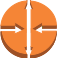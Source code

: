 <?xml version="1.0" encoding="UTF-8"?>
<dia:diagram xmlns:dia="http://www.lysator.liu.se/~alla/dia/">
  <dia:layer name="Fondo" visible="true" active="true">
    <dia:group>
      <dia:group>
        <dia:group>
          <dia:object type="Standard - Polygon" version="0" id="O0">
            <dia:attribute name="obj_pos">
              <dia:point val="2.408,1.075"/>
            </dia:attribute>
            <dia:attribute name="obj_bb">
              <dia:rectangle val="2.243,1.075;2.408,1.675"/>
            </dia:attribute>
            <dia:attribute name="poly_points">
              <dia:point val="2.408,1.075"/>
              <dia:point val="2.408,1.239"/>
              <dia:point val="2.243,1.675"/>
              <dia:point val="2.243,1.511"/>
            </dia:attribute>
            <dia:attribute name="line_color">
              <dia:color val="#9d5025"/>
            </dia:attribute>
            <dia:attribute name="line_width">
              <dia:real val="0"/>
            </dia:attribute>
            <dia:attribute name="inner_color">
              <dia:color val="#9d5025"/>
            </dia:attribute>
            <dia:attribute name="show_background">
              <dia:boolean val="true"/>
            </dia:attribute>
          </dia:object>
        </dia:group>
        <dia:group>
          <dia:object type="Standard - Box" version="0" id="O1">
            <dia:attribute name="obj_pos">
              <dia:point val="1.116,2.285"/>
            </dia:attribute>
            <dia:attribute name="obj_bb">
              <dia:rectangle val="1.116,2.285;1.804,2.449"/>
            </dia:attribute>
            <dia:attribute name="elem_corner">
              <dia:point val="1.116,2.285"/>
            </dia:attribute>
            <dia:attribute name="elem_width">
              <dia:real val="0.687"/>
            </dia:attribute>
            <dia:attribute name="elem_height">
              <dia:real val="0.164"/>
            </dia:attribute>
            <dia:attribute name="border_width">
              <dia:real val="0"/>
            </dia:attribute>
            <dia:attribute name="border_color">
              <dia:color val="#9d5025"/>
            </dia:attribute>
            <dia:attribute name="inner_color">
              <dia:color val="#9d5025"/>
            </dia:attribute>
            <dia:attribute name="show_background">
              <dia:boolean val="true"/>
            </dia:attribute>
          </dia:object>
        </dia:group>
        <dia:group>
          <dia:object type="Standard - Polygon" version="0" id="O2">
            <dia:attribute name="obj_pos">
              <dia:point val="2.356,2.466"/>
            </dia:attribute>
            <dia:attribute name="obj_bb">
              <dia:rectangle val="1.804,2.126;2.356,2.63"/>
            </dia:attribute>
            <dia:attribute name="poly_points">
              <dia:point val="2.356,2.466"/>
              <dia:point val="2.356,2.63"/>
              <dia:point val="1.804,2.29"/>
              <dia:point val="1.804,2.126"/>
            </dia:attribute>
            <dia:attribute name="line_color">
              <dia:color val="#9d5025"/>
            </dia:attribute>
            <dia:attribute name="line_width">
              <dia:real val="0"/>
            </dia:attribute>
            <dia:attribute name="inner_color">
              <dia:color val="#9d5025"/>
            </dia:attribute>
            <dia:attribute name="show_background">
              <dia:boolean val="true"/>
            </dia:attribute>
          </dia:object>
        </dia:group>
        <dia:group>
          <dia:object type="Standard - Box" version="0" id="O3">
            <dia:attribute name="obj_pos">
              <dia:point val="2.25,3.351"/>
            </dia:attribute>
            <dia:attribute name="obj_bb">
              <dia:rectangle val="2.25,3.351;2.379,3.515"/>
            </dia:attribute>
            <dia:attribute name="elem_corner">
              <dia:point val="2.25,3.351"/>
            </dia:attribute>
            <dia:attribute name="elem_width">
              <dia:real val="0.129"/>
            </dia:attribute>
            <dia:attribute name="elem_height">
              <dia:real val="0.164"/>
            </dia:attribute>
            <dia:attribute name="border_width">
              <dia:real val="0"/>
            </dia:attribute>
            <dia:attribute name="border_color">
              <dia:color val="#9d5025"/>
            </dia:attribute>
            <dia:attribute name="inner_color">
              <dia:color val="#9d5025"/>
            </dia:attribute>
            <dia:attribute name="show_background">
              <dia:boolean val="true"/>
            </dia:attribute>
          </dia:object>
        </dia:group>
        <dia:group>
          <dia:object type="Standard - Beziergon" version="0" id="O4">
            <dia:attribute name="obj_pos">
              <dia:point val="2.408,1.075"/>
            </dia:attribute>
            <dia:attribute name="obj_bb">
              <dia:rectangle val="1.116,1.075;2.408,3.761"/>
            </dia:attribute>
            <dia:attribute name="bez_points">
              <dia:point val="2.408,1.075"/>
              <dia:point val="2.243,1.511"/>
              <dia:point val="2.408,1.075"/>
              <dia:point val="2.243,1.511"/>
              <dia:point val="2.379,1.511"/>
              <dia:point val="2.243,1.511"/>
              <dia:point val="2.379,1.511"/>
              <dia:point val="2.379,3.351"/>
              <dia:point val="2.379,1.511"/>
              <dia:point val="2.379,3.351"/>
              <dia:point val="2.25,3.351"/>
              <dia:point val="2.379,3.351"/>
              <dia:point val="2.25,3.351"/>
              <dia:point val="2.405,3.761"/>
              <dia:point val="2.25,3.351"/>
              <dia:point val="2.405,3.761"/>
              <dia:point val="1.735,3.729"/>
              <dia:point val="1.192,3.26"/>
              <dia:point val="1.122,2.605"/>
              <dia:point val="1.804,2.605"/>
              <dia:point val="1.122,2.605"/>
              <dia:point val="1.804,2.605"/>
              <dia:point val="1.804,2.722"/>
              <dia:point val="1.804,2.605"/>
              <dia:point val="1.804,2.722"/>
              <dia:point val="2.356,2.466"/>
              <dia:point val="1.804,2.722"/>
              <dia:point val="2.356,2.466"/>
              <dia:point val="1.804,2.126"/>
              <dia:point val="2.356,2.466"/>
              <dia:point val="1.804,2.126"/>
              <dia:point val="1.804,2.285"/>
              <dia:point val="1.804,2.126"/>
              <dia:point val="1.804,2.285"/>
              <dia:point val="1.116,2.285"/>
              <dia:point val="1.804,2.285"/>
              <dia:point val="1.116,2.285"/>
              <dia:point val="1.158,1.668"/>
              <dia:point val="1.738,1.094"/>
            </dia:attribute>
            <dia:attribute name="corner_types">
              <dia:enum val="-1548163416"/>
              <dia:enum val="0"/>
              <dia:enum val="0"/>
              <dia:enum val="0"/>
              <dia:enum val="0"/>
              <dia:enum val="0"/>
              <dia:enum val="0"/>
              <dia:enum val="0"/>
              <dia:enum val="0"/>
              <dia:enum val="0"/>
              <dia:enum val="0"/>
              <dia:enum val="0"/>
              <dia:enum val="0"/>
              <dia:enum val="0"/>
            </dia:attribute>
            <dia:attribute name="line_color">
              <dia:color val="#f58536"/>
            </dia:attribute>
            <dia:attribute name="line_width">
              <dia:real val="0"/>
            </dia:attribute>
            <dia:attribute name="inner_color">
              <dia:color val="#f58536"/>
            </dia:attribute>
            <dia:attribute name="show_background">
              <dia:boolean val="true"/>
            </dia:attribute>
          </dia:object>
        </dia:group>
        <dia:group>
          <dia:object type="Standard - BezierLine" version="0" id="O5">
            <dia:attribute name="obj_pos">
              <dia:point val="2.405,3.761"/>
            </dia:attribute>
            <dia:attribute name="obj_bb">
              <dia:rectangle val="0.122,2.499;2.405,3.925"/>
            </dia:attribute>
            <dia:attribute name="bez_points">
              <dia:point val="2.405,3.761"/>
              <dia:point val="2.405,3.925"/>
              <dia:point val="2.405,3.761"/>
              <dia:point val="2.405,3.925"/>
              <dia:point val="1.735,3.893"/>
              <dia:point val="1.192,3.425"/>
              <dia:point val="1.122,2.77"/>
              <dia:point val="1.122,2.605"/>
              <dia:point val="1.122,2.77"/>
              <dia:point val="1.122,2.605"/>
              <dia:point val="1.192,3.26"/>
              <dia:point val="1.735,3.729"/>
              <dia:point val="2.405,3.761"/>
            </dia:attribute>
            <dia:attribute name="corner_types">
              <dia:enum val="0"/>
              <dia:enum val="0"/>
              <dia:enum val="0"/>
              <dia:enum val="0"/>
              <dia:enum val="0"/>
            </dia:attribute>
            <dia:attribute name="line_color">
              <dia:color val="#9d5025"/>
            </dia:attribute>
            <dia:attribute name="line_width">
              <dia:real val="0"/>
            </dia:attribute>
          </dia:object>
        </dia:group>
        <dia:object type="Standard - Beziergon" version="0" id="O6">
          <dia:attribute name="obj_pos">
            <dia:point val="2.405,3.761"/>
          </dia:attribute>
          <dia:attribute name="obj_bb">
            <dia:rectangle val="0.122,2.499;2.405,3.925"/>
          </dia:attribute>
          <dia:attribute name="bez_points">
            <dia:point val="2.405,3.761"/>
            <dia:point val="2.405,3.925"/>
            <dia:point val="2.405,3.761"/>
            <dia:point val="2.405,3.925"/>
            <dia:point val="1.735,3.893"/>
            <dia:point val="1.192,3.425"/>
            <dia:point val="1.122,2.77"/>
            <dia:point val="1.122,2.605"/>
            <dia:point val="1.122,2.77"/>
            <dia:point val="1.122,2.605"/>
            <dia:point val="1.192,3.26"/>
            <dia:point val="1.735,3.729"/>
          </dia:attribute>
          <dia:attribute name="corner_types">
            <dia:enum val="-1548163448"/>
            <dia:enum val="0"/>
            <dia:enum val="0"/>
            <dia:enum val="0"/>
            <dia:enum val="0"/>
          </dia:attribute>
          <dia:attribute name="line_color">
            <dia:color val="#9d5025"/>
          </dia:attribute>
          <dia:attribute name="line_width">
            <dia:real val="0"/>
          </dia:attribute>
          <dia:attribute name="inner_color">
            <dia:color val="#9d5025"/>
          </dia:attribute>
          <dia:attribute name="show_background">
            <dia:boolean val="true"/>
          </dia:attribute>
        </dia:object>
        <dia:group>
          <dia:object type="Standard - Polygon" version="0" id="O7">
            <dia:attribute name="obj_pos">
              <dia:point val="2.757,1.511"/>
            </dia:attribute>
            <dia:attribute name="obj_bb">
              <dia:rectangle val="2.593,1.076;2.757,1.675"/>
            </dia:attribute>
            <dia:attribute name="poly_points">
              <dia:point val="2.757,1.511"/>
              <dia:point val="2.757,1.675"/>
              <dia:point val="2.593,1.24"/>
              <dia:point val="2.593,1.076"/>
            </dia:attribute>
            <dia:attribute name="line_color">
              <dia:color val="#9d5025"/>
            </dia:attribute>
            <dia:attribute name="line_width">
              <dia:real val="0"/>
            </dia:attribute>
            <dia:attribute name="inner_color">
              <dia:color val="#9d5025"/>
            </dia:attribute>
            <dia:attribute name="show_background">
              <dia:boolean val="true"/>
            </dia:attribute>
          </dia:object>
        </dia:group>
        <dia:group>
          <dia:object type="Standard - Box" version="0" id="O8">
            <dia:attribute name="obj_pos">
              <dia:point val="3.193,2.277"/>
            </dia:attribute>
            <dia:attribute name="obj_bb">
              <dia:rectangle val="3.193,2.277;3.884,2.441"/>
            </dia:attribute>
            <dia:attribute name="elem_corner">
              <dia:point val="3.193,2.277"/>
            </dia:attribute>
            <dia:attribute name="elem_width">
              <dia:real val="0.691"/>
            </dia:attribute>
            <dia:attribute name="elem_height">
              <dia:real val="0.164"/>
            </dia:attribute>
            <dia:attribute name="border_width">
              <dia:real val="0"/>
            </dia:attribute>
            <dia:attribute name="border_color">
              <dia:color val="#9d5025"/>
            </dia:attribute>
            <dia:attribute name="inner_color">
              <dia:color val="#9d5025"/>
            </dia:attribute>
            <dia:attribute name="show_background">
              <dia:boolean val="true"/>
            </dia:attribute>
          </dia:object>
        </dia:group>
        <dia:group>
          <dia:object type="Standard - Polygon" version="0" id="O9">
            <dia:attribute name="obj_pos">
              <dia:point val="3.193,2.277"/>
            </dia:attribute>
            <dia:attribute name="obj_bb">
              <dia:rectangle val="2.185,2.076;4.193,2.491"/>
            </dia:attribute>
            <dia:attribute name="poly_points">
              <dia:point val="3.193,2.277"/>
              <dia:point val="3.193,2.441"/>
              <dia:point val="3.185,2.29"/>
              <dia:point val="3.185,2.126"/>
            </dia:attribute>
            <dia:attribute name="line_color">
              <dia:color val="#866929"/>
            </dia:attribute>
            <dia:attribute name="line_width">
              <dia:real val="0"/>
            </dia:attribute>
            <dia:attribute name="inner_color">
              <dia:color val="#866929"/>
            </dia:attribute>
            <dia:attribute name="show_background">
              <dia:boolean val="true"/>
            </dia:attribute>
          </dia:object>
        </dia:group>
        <dia:group>
          <dia:object type="Standard - Polygon" version="0" id="O10">
            <dia:attribute name="obj_pos">
              <dia:point val="3.185,2.126"/>
            </dia:attribute>
            <dia:attribute name="obj_bb">
              <dia:rectangle val="2.633,2.126;3.185,2.63"/>
            </dia:attribute>
            <dia:attribute name="poly_points">
              <dia:point val="3.185,2.126"/>
              <dia:point val="3.185,2.29"/>
              <dia:point val="2.633,2.63"/>
              <dia:point val="2.633,2.466"/>
            </dia:attribute>
            <dia:attribute name="line_color">
              <dia:color val="#9d5025"/>
            </dia:attribute>
            <dia:attribute name="line_width">
              <dia:real val="0"/>
            </dia:attribute>
            <dia:attribute name="inner_color">
              <dia:color val="#9d5025"/>
            </dia:attribute>
            <dia:attribute name="show_background">
              <dia:boolean val="true"/>
            </dia:attribute>
          </dia:object>
        </dia:group>
        <dia:group>
          <dia:object type="Standard - Box" version="0" id="O11">
            <dia:attribute name="obj_pos">
              <dia:point val="2.621,3.351"/>
            </dia:attribute>
            <dia:attribute name="obj_bb">
              <dia:rectangle val="2.621,3.351;2.751,3.515"/>
            </dia:attribute>
            <dia:attribute name="elem_corner">
              <dia:point val="2.621,3.351"/>
            </dia:attribute>
            <dia:attribute name="elem_width">
              <dia:real val="0.13"/>
            </dia:attribute>
            <dia:attribute name="elem_height">
              <dia:real val="0.164"/>
            </dia:attribute>
            <dia:attribute name="border_width">
              <dia:real val="0"/>
            </dia:attribute>
            <dia:attribute name="border_color">
              <dia:color val="#9d5025"/>
            </dia:attribute>
            <dia:attribute name="inner_color">
              <dia:color val="#9d5025"/>
            </dia:attribute>
            <dia:attribute name="show_background">
              <dia:boolean val="true"/>
            </dia:attribute>
          </dia:object>
        </dia:group>
        <dia:group>
          <dia:object type="Standard - BezierLine" version="0" id="O12">
            <dia:attribute name="obj_pos">
              <dia:point val="3.871,2.584"/>
            </dia:attribute>
            <dia:attribute name="obj_bb">
              <dia:rectangle val="2.865,2.584;4.865,2.949"/>
            </dia:attribute>
            <dia:attribute name="bez_points">
              <dia:point val="3.871,2.584"/>
              <dia:point val="3.871,2.748"/>
              <dia:point val="3.871,2.584"/>
              <dia:point val="3.871,2.748"/>
              <dia:point val="3.869,2.765"/>
              <dia:point val="3.867,2.781"/>
              <dia:point val="3.865,2.796"/>
              <dia:point val="3.865,2.632"/>
              <dia:point val="3.865,2.796"/>
              <dia:point val="3.865,2.632"/>
              <dia:point val="3.867,2.616"/>
              <dia:point val="3.869,2.6"/>
              <dia:point val="3.871,2.584"/>
            </dia:attribute>
            <dia:attribute name="corner_types">
              <dia:enum val="0"/>
              <dia:enum val="0"/>
              <dia:enum val="0"/>
              <dia:enum val="0"/>
              <dia:enum val="0"/>
            </dia:attribute>
            <dia:attribute name="line_color">
              <dia:color val="#9d5025"/>
            </dia:attribute>
            <dia:attribute name="line_width">
              <dia:real val="0"/>
            </dia:attribute>
          </dia:object>
          <dia:object type="Standard - BezierLine" version="0" id="O13">
            <dia:attribute name="obj_pos">
              <dia:point val="3.865,2.632"/>
            </dia:attribute>
            <dia:attribute name="obj_bb">
              <dia:rectangle val="3.816,2.632;3.865,3.009"/>
            </dia:attribute>
            <dia:attribute name="bez_points">
              <dia:point val="3.865,2.632"/>
              <dia:point val="3.865,2.796"/>
              <dia:point val="3.865,2.632"/>
              <dia:point val="3.865,2.796"/>
              <dia:point val="3.854,2.87"/>
              <dia:point val="3.838,2.941"/>
              <dia:point val="3.816,3.009"/>
              <dia:point val="3.816,2.845"/>
              <dia:point val="3.816,3.009"/>
              <dia:point val="3.816,2.845"/>
              <dia:point val="3.838,2.777"/>
              <dia:point val="3.854,2.706"/>
              <dia:point val="3.865,2.632"/>
            </dia:attribute>
            <dia:attribute name="corner_types">
              <dia:enum val="0"/>
              <dia:enum val="0"/>
              <dia:enum val="0"/>
              <dia:enum val="0"/>
              <dia:enum val="0"/>
            </dia:attribute>
            <dia:attribute name="line_color">
              <dia:color val="#9d5025"/>
            </dia:attribute>
            <dia:attribute name="line_width">
              <dia:real val="0"/>
            </dia:attribute>
          </dia:object>
          <dia:object type="Standard - BezierLine" version="0" id="O14">
            <dia:attribute name="obj_pos">
              <dia:point val="3.816,2.845"/>
            </dia:attribute>
            <dia:attribute name="obj_bb">
              <dia:rectangle val="3.717,2.845;3.816,3.238"/>
            </dia:attribute>
            <dia:attribute name="bez_points">
              <dia:point val="3.816,2.845"/>
              <dia:point val="3.816,3.009"/>
              <dia:point val="3.816,2.845"/>
              <dia:point val="3.816,3.009"/>
              <dia:point val="3.79,3.089"/>
              <dia:point val="3.757,3.165"/>
              <dia:point val="3.717,3.238"/>
              <dia:point val="3.717,3.073"/>
              <dia:point val="3.717,3.238"/>
              <dia:point val="3.717,3.073"/>
              <dia:point val="3.757,3.001"/>
              <dia:point val="3.79,2.925"/>
              <dia:point val="3.816,2.845"/>
            </dia:attribute>
            <dia:attribute name="corner_types">
              <dia:enum val="0"/>
              <dia:enum val="0"/>
              <dia:enum val="0"/>
              <dia:enum val="0"/>
              <dia:enum val="0"/>
            </dia:attribute>
            <dia:attribute name="line_color">
              <dia:color val="#9d5025"/>
            </dia:attribute>
            <dia:attribute name="line_width">
              <dia:real val="0"/>
            </dia:attribute>
          </dia:object>
          <dia:object type="Standard - BezierLine" version="0" id="O15">
            <dia:attribute name="obj_pos">
              <dia:point val="3.717,3.073"/>
            </dia:attribute>
            <dia:attribute name="obj_bb">
              <dia:rectangle val="2.595,3.073;3.717,3.925"/>
            </dia:attribute>
            <dia:attribute name="bez_points">
              <dia:point val="3.717,3.073"/>
              <dia:point val="3.717,3.238"/>
              <dia:point val="3.717,3.073"/>
              <dia:point val="3.717,3.238"/>
              <dia:point val="3.499,3.632"/>
              <dia:point val="3.081,3.899"/>
              <dia:point val="2.595,3.925"/>
              <dia:point val="2.595,3.761"/>
              <dia:point val="2.595,3.925"/>
              <dia:point val="2.595,3.761"/>
              <dia:point val="3.081,3.735"/>
              <dia:point val="3.499,3.468"/>
              <dia:point val="3.717,3.073"/>
            </dia:attribute>
            <dia:attribute name="corner_types">
              <dia:enum val="0"/>
              <dia:enum val="0"/>
              <dia:enum val="0"/>
              <dia:enum val="0"/>
              <dia:enum val="0"/>
            </dia:attribute>
            <dia:attribute name="line_color">
              <dia:color val="#9d5025"/>
            </dia:attribute>
            <dia:attribute name="line_width">
              <dia:real val="0"/>
            </dia:attribute>
          </dia:object>
        </dia:group>
        <dia:object type="Standard - Beziergon" version="0" id="O16">
          <dia:attribute name="obj_pos">
            <dia:point val="3.871,2.584"/>
          </dia:attribute>
          <dia:attribute name="obj_bb">
            <dia:rectangle val="2.595,2.478;4.871,3.925"/>
          </dia:attribute>
          <dia:attribute name="bez_points">
            <dia:point val="3.871,2.584"/>
            <dia:point val="3.871,2.748"/>
            <dia:point val="3.871,2.584"/>
            <dia:point val="3.871,2.748"/>
            <dia:point val="3.801,3.401"/>
            <dia:point val="3.262,3.889"/>
            <dia:point val="2.595,3.925"/>
            <dia:point val="2.595,3.761"/>
            <dia:point val="2.595,3.925"/>
            <dia:point val="2.595,3.761"/>
            <dia:point val="3.262,3.725"/>
            <dia:point val="3.801,3.237"/>
          </dia:attribute>
          <dia:attribute name="corner_types">
            <dia:enum val="-1548163448"/>
            <dia:enum val="0"/>
            <dia:enum val="0"/>
            <dia:enum val="0"/>
            <dia:enum val="0"/>
          </dia:attribute>
          <dia:attribute name="line_color">
            <dia:color val="#9d5025"/>
          </dia:attribute>
          <dia:attribute name="line_width">
            <dia:real val="0"/>
          </dia:attribute>
          <dia:attribute name="inner_color">
            <dia:color val="#9d5025"/>
          </dia:attribute>
          <dia:attribute name="show_background">
            <dia:boolean val="true"/>
          </dia:attribute>
        </dia:object>
        <dia:group>
          <dia:object type="Standard - Beziergon" version="0" id="O17">
            <dia:attribute name="obj_pos">
              <dia:point val="2.593,1.076"/>
            </dia:attribute>
            <dia:attribute name="obj_bb">
              <dia:rectangle val="2.593,1.076;3.884,3.761"/>
            </dia:attribute>
            <dia:attribute name="bez_points">
              <dia:point val="2.593,1.076"/>
              <dia:point val="3.26,1.123"/>
              <dia:point val="3.876,1.632"/>
              <dia:point val="3.884,2.277"/>
              <dia:point val="3.193,2.277"/>
              <dia:point val="3.884,2.277"/>
              <dia:point val="3.193,2.277"/>
              <dia:point val="3.185,2.126"/>
              <dia:point val="3.193,2.277"/>
              <dia:point val="3.185,2.126"/>
              <dia:point val="2.633,2.466"/>
              <dia:point val="3.185,2.126"/>
              <dia:point val="2.633,2.466"/>
              <dia:point val="3.185,2.722"/>
              <dia:point val="2.633,2.466"/>
              <dia:point val="3.185,2.722"/>
              <dia:point val="3.185,2.584"/>
              <dia:point val="3.185,2.722"/>
              <dia:point val="3.185,2.584"/>
              <dia:point val="3.871,2.584"/>
              <dia:point val="3.185,2.584"/>
              <dia:point val="3.871,2.584"/>
              <dia:point val="3.801,3.237"/>
              <dia:point val="3.262,3.725"/>
              <dia:point val="2.595,3.761"/>
              <dia:point val="2.751,3.351"/>
              <dia:point val="2.595,3.761"/>
              <dia:point val="2.751,3.351"/>
              <dia:point val="2.621,3.351"/>
              <dia:point val="2.751,3.351"/>
              <dia:point val="2.621,3.351"/>
              <dia:point val="2.621,1.511"/>
              <dia:point val="2.621,3.351"/>
              <dia:point val="2.621,1.511"/>
              <dia:point val="2.757,1.511"/>
              <dia:point val="2.621,1.511"/>
              <dia:point val="2.757,1.511"/>
              <dia:point val="2.593,1.076"/>
              <dia:point val="2.757,1.511"/>
            </dia:attribute>
            <dia:attribute name="corner_types">
              <dia:enum val="-1548163416"/>
              <dia:enum val="0"/>
              <dia:enum val="0"/>
              <dia:enum val="0"/>
              <dia:enum val="0"/>
              <dia:enum val="0"/>
              <dia:enum val="0"/>
              <dia:enum val="0"/>
              <dia:enum val="0"/>
              <dia:enum val="0"/>
              <dia:enum val="0"/>
              <dia:enum val="0"/>
              <dia:enum val="0"/>
              <dia:enum val="0"/>
            </dia:attribute>
            <dia:attribute name="line_color">
              <dia:color val="#f58536"/>
            </dia:attribute>
            <dia:attribute name="line_width">
              <dia:real val="0"/>
            </dia:attribute>
            <dia:attribute name="inner_color">
              <dia:color val="#f58536"/>
            </dia:attribute>
            <dia:attribute name="show_background">
              <dia:boolean val="true"/>
            </dia:attribute>
          </dia:object>
        </dia:group>
      </dia:group>
    </dia:group>
  </dia:layer>
</dia:diagram>
